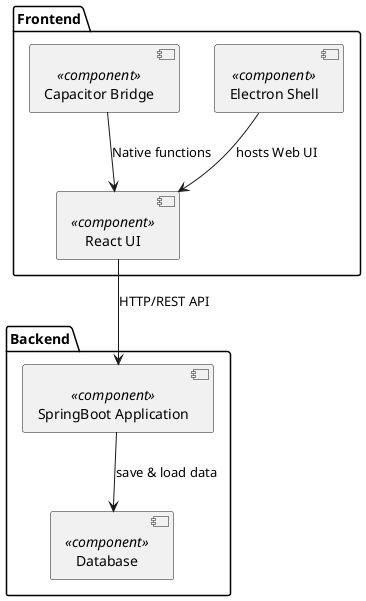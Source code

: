@startuml Components

package "Frontend" {
  [React UI] <<component>>
  [Electron Shell] <<component>>
  [Capacitor Bridge] <<component>>
}

package "Backend" {
  [SpringBoot Application] <<component>>
  [Database] <<component>>
}

[React UI] --> [SpringBoot Application] : HTTP/REST API
[Electron Shell] --> [React UI] : hosts Web UI
[Capacitor Bridge] --> [React UI] : Native functions

[SpringBoot Application] --> [Database] : save & load data

@enduml
